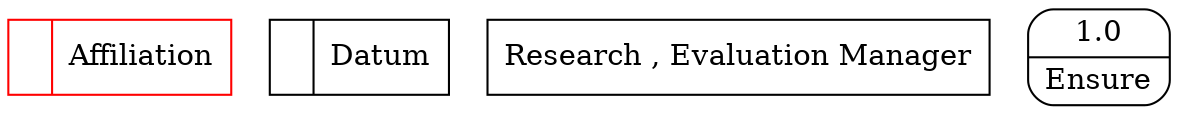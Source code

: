 digraph dfd2{ 
node[shape=record]
200 [label="<f0>  |<f1> Affiliation " color=red];
201 [label="<f0>  |<f1> Datum " ];
202 [label="Research , Evaluation Manager" shape=box];
203 [label="{<f0> 1.0|<f1> Ensure }" shape=Mrecord];
}